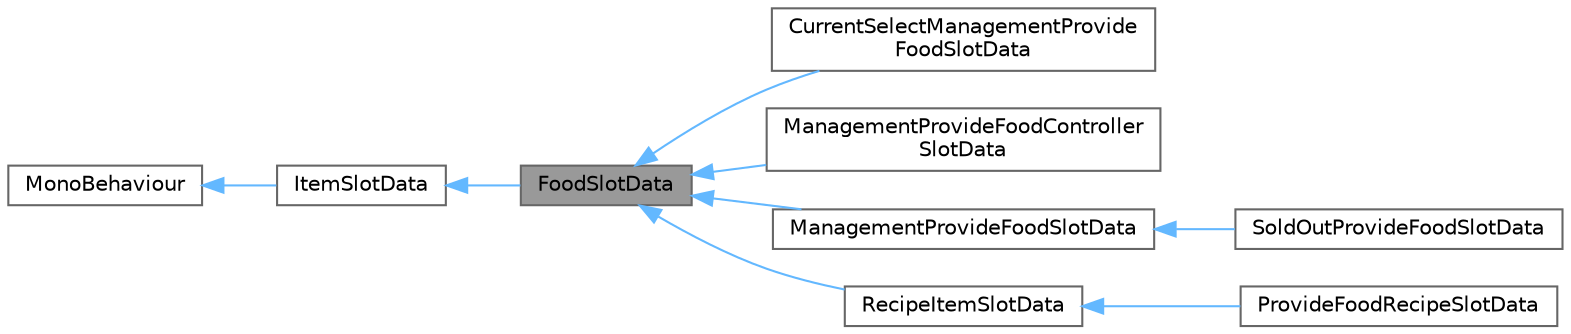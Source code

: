 digraph "FoodSlotData"
{
 // LATEX_PDF_SIZE
  bgcolor="transparent";
  edge [fontname=Helvetica,fontsize=10,labelfontname=Helvetica,labelfontsize=10];
  node [fontname=Helvetica,fontsize=10,shape=box,height=0.2,width=0.4];
  rankdir="LR";
  Node1 [id="Node000001",label="FoodSlotData",height=0.2,width=0.4,color="gray40", fillcolor="grey60", style="filled", fontcolor="black",tooltip=" "];
  Node2 -> Node1 [id="edge1_Node000001_Node000002",dir="back",color="steelblue1",style="solid",tooltip=" "];
  Node2 [id="Node000002",label="ItemSlotData",height=0.2,width=0.4,color="gray40", fillcolor="white", style="filled",URL="$class_item_slot_data.html",tooltip=" "];
  Node3 -> Node2 [id="edge2_Node000002_Node000003",dir="back",color="steelblue1",style="solid",tooltip=" "];
  Node3 [id="Node000003",label="MonoBehaviour",height=0.2,width=0.4,color="gray40", fillcolor="white", style="filled",tooltip=" "];
  Node1 -> Node4 [id="edge3_Node000001_Node000004",dir="back",color="steelblue1",style="solid",tooltip=" "];
  Node4 [id="Node000004",label="CurrentSelectManagementProvide\lFoodSlotData",height=0.2,width=0.4,color="gray40", fillcolor="white", style="filled",URL="$class_current_select_management_provide_food_slot_data.html",tooltip=" "];
  Node1 -> Node5 [id="edge4_Node000001_Node000005",dir="back",color="steelblue1",style="solid",tooltip=" "];
  Node5 [id="Node000005",label="ManagementProvideFoodController\lSlotData",height=0.2,width=0.4,color="gray40", fillcolor="white", style="filled",URL="$class_management_provide_food_controller_slot_data.html",tooltip=" "];
  Node1 -> Node6 [id="edge5_Node000001_Node000006",dir="back",color="steelblue1",style="solid",tooltip=" "];
  Node6 [id="Node000006",label="ManagementProvideFoodSlotData",height=0.2,width=0.4,color="gray40", fillcolor="white", style="filled",URL="$class_management_provide_food_slot_data.html",tooltip=" "];
  Node6 -> Node7 [id="edge6_Node000006_Node000007",dir="back",color="steelblue1",style="solid",tooltip=" "];
  Node7 [id="Node000007",label="SoldOutProvideFoodSlotData",height=0.2,width=0.4,color="gray40", fillcolor="white", style="filled",URL="$class_sold_out_provide_food_slot_data.html",tooltip=" "];
  Node1 -> Node8 [id="edge7_Node000001_Node000008",dir="back",color="steelblue1",style="solid",tooltip=" "];
  Node8 [id="Node000008",label="RecipeItemSlotData",height=0.2,width=0.4,color="gray40", fillcolor="white", style="filled",URL="$class_recipe_item_slot_data.html",tooltip=" "];
  Node8 -> Node9 [id="edge8_Node000008_Node000009",dir="back",color="steelblue1",style="solid",tooltip=" "];
  Node9 [id="Node000009",label="ProvideFoodRecipeSlotData",height=0.2,width=0.4,color="gray40", fillcolor="white", style="filled",URL="$class_provide_food_recipe_slot_data.html",tooltip=" "];
}

